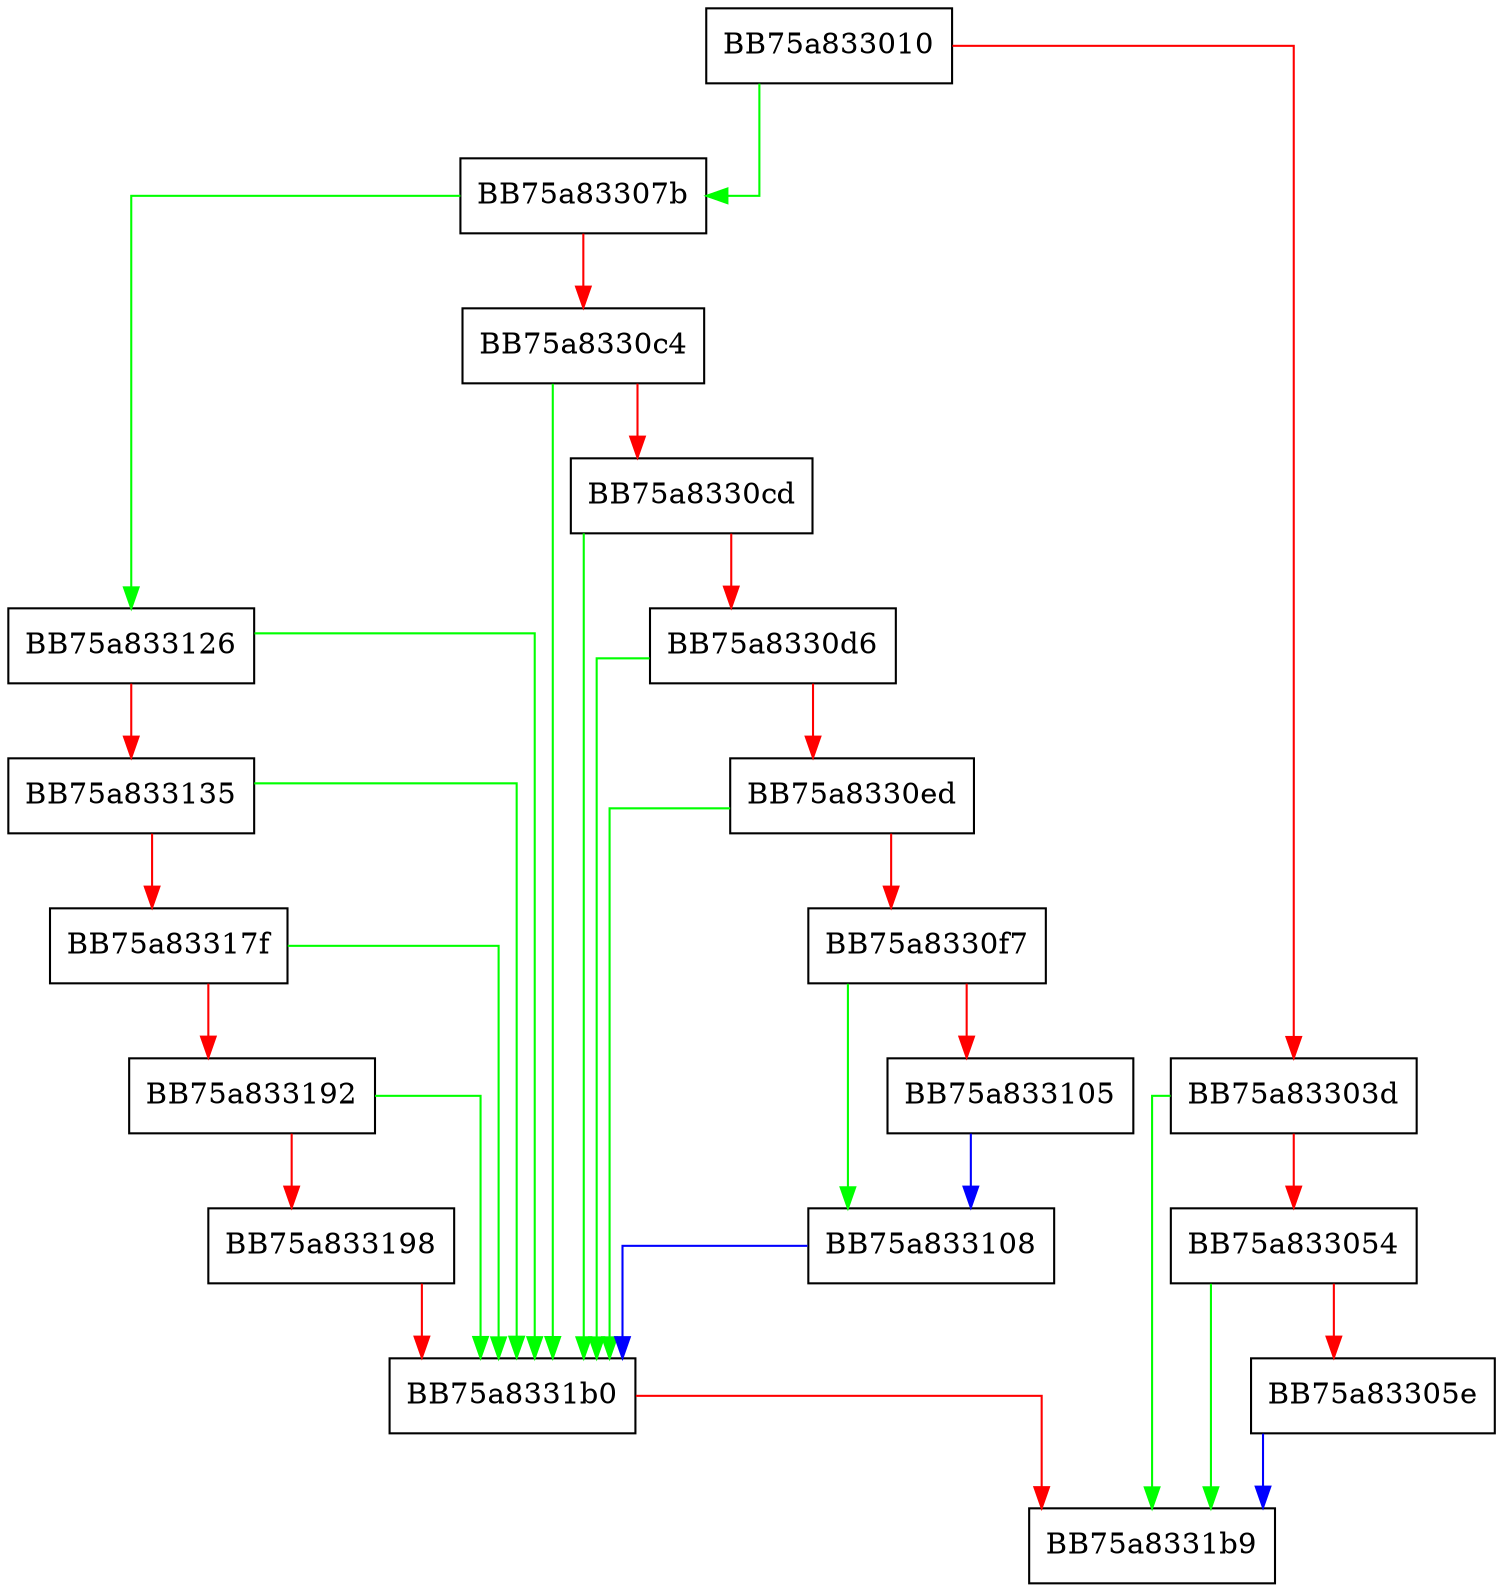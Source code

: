 digraph RemoveFromRtpCache {
  node [shape="box"];
  graph [splines=ortho];
  BB75a833010 -> BB75a83307b [color="green"];
  BB75a833010 -> BB75a83303d [color="red"];
  BB75a83303d -> BB75a8331b9 [color="green"];
  BB75a83303d -> BB75a833054 [color="red"];
  BB75a833054 -> BB75a8331b9 [color="green"];
  BB75a833054 -> BB75a83305e [color="red"];
  BB75a83305e -> BB75a8331b9 [color="blue"];
  BB75a83307b -> BB75a833126 [color="green"];
  BB75a83307b -> BB75a8330c4 [color="red"];
  BB75a8330c4 -> BB75a8331b0 [color="green"];
  BB75a8330c4 -> BB75a8330cd [color="red"];
  BB75a8330cd -> BB75a8331b0 [color="green"];
  BB75a8330cd -> BB75a8330d6 [color="red"];
  BB75a8330d6 -> BB75a8331b0 [color="green"];
  BB75a8330d6 -> BB75a8330ed [color="red"];
  BB75a8330ed -> BB75a8331b0 [color="green"];
  BB75a8330ed -> BB75a8330f7 [color="red"];
  BB75a8330f7 -> BB75a833108 [color="green"];
  BB75a8330f7 -> BB75a833105 [color="red"];
  BB75a833105 -> BB75a833108 [color="blue"];
  BB75a833108 -> BB75a8331b0 [color="blue"];
  BB75a833126 -> BB75a8331b0 [color="green"];
  BB75a833126 -> BB75a833135 [color="red"];
  BB75a833135 -> BB75a8331b0 [color="green"];
  BB75a833135 -> BB75a83317f [color="red"];
  BB75a83317f -> BB75a8331b0 [color="green"];
  BB75a83317f -> BB75a833192 [color="red"];
  BB75a833192 -> BB75a8331b0 [color="green"];
  BB75a833192 -> BB75a833198 [color="red"];
  BB75a833198 -> BB75a8331b0 [color="red"];
  BB75a8331b0 -> BB75a8331b9 [color="red"];
}